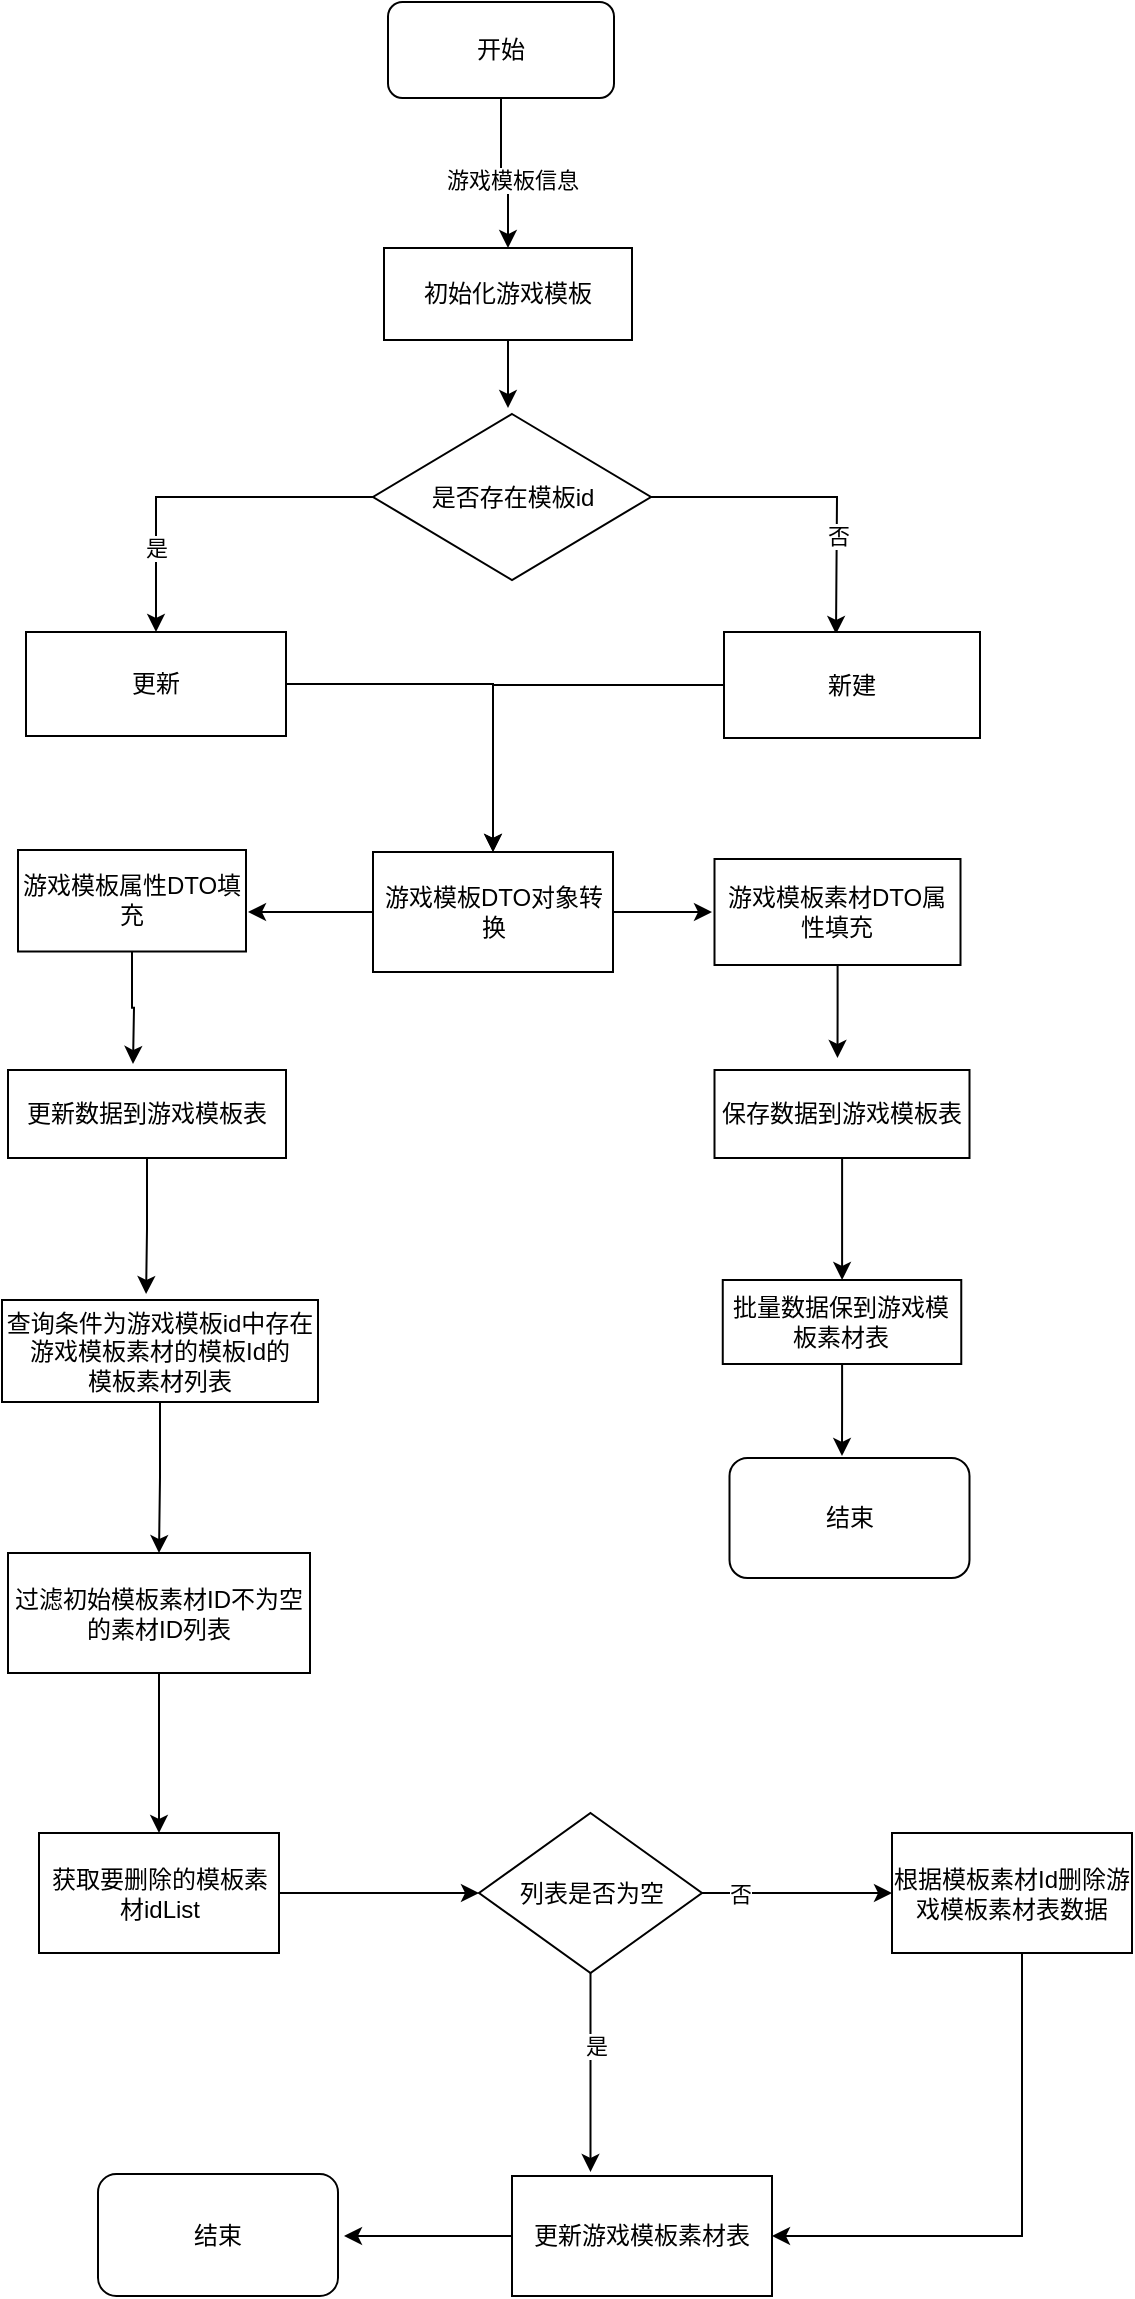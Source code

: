 <mxfile version="20.0.4" type="github">
  <diagram id="0Tklx7_lAxfijsAjSkI7" name="第 1 页">
    <mxGraphModel dx="1886" dy="793" grid="0" gridSize="10" guides="1" tooltips="1" connect="1" arrows="1" fold="1" page="1" pageScale="1" pageWidth="827" pageHeight="1169" math="0" shadow="0">
      <root>
        <mxCell id="0" />
        <mxCell id="1" parent="0" />
        <mxCell id="TxsUUksGF-29_J7jxnmf-2" style="edgeStyle=orthogonalEdgeStyle;rounded=0;orthogonalLoop=1;jettySize=auto;html=1;entryX=0.5;entryY=0;entryDx=0;entryDy=0;" edge="1" parent="1" source="TxsUUksGF-29_J7jxnmf-1" target="TxsUUksGF-29_J7jxnmf-14">
          <mxGeometry relative="1" as="geometry">
            <mxPoint x="432" y="374" as="targetPoint" />
          </mxGeometry>
        </mxCell>
        <mxCell id="TxsUUksGF-29_J7jxnmf-3" value="游戏模板信息" style="edgeLabel;html=1;align=center;verticalAlign=middle;resizable=0;points=[];" vertex="1" connectable="0" parent="TxsUUksGF-29_J7jxnmf-2">
          <mxGeometry x="0.127" y="2" relative="1" as="geometry">
            <mxPoint as="offset" />
          </mxGeometry>
        </mxCell>
        <mxCell id="TxsUUksGF-29_J7jxnmf-1" value="开始" style="rounded=1;whiteSpace=wrap;html=1;" vertex="1" parent="1">
          <mxGeometry x="374" y="275" width="113" height="48" as="geometry" />
        </mxCell>
        <mxCell id="TxsUUksGF-29_J7jxnmf-9" style="edgeStyle=orthogonalEdgeStyle;rounded=0;orthogonalLoop=1;jettySize=auto;html=1;" edge="1" parent="1" source="TxsUUksGF-29_J7jxnmf-7">
          <mxGeometry relative="1" as="geometry">
            <mxPoint x="598" y="591" as="targetPoint" />
          </mxGeometry>
        </mxCell>
        <mxCell id="TxsUUksGF-29_J7jxnmf-12" value="否" style="edgeLabel;html=1;align=center;verticalAlign=middle;resizable=0;points=[];" vertex="1" connectable="0" parent="TxsUUksGF-29_J7jxnmf-9">
          <mxGeometry x="0.378" relative="1" as="geometry">
            <mxPoint y="1" as="offset" />
          </mxGeometry>
        </mxCell>
        <mxCell id="TxsUUksGF-29_J7jxnmf-39" style="edgeStyle=orthogonalEdgeStyle;rounded=0;orthogonalLoop=1;jettySize=auto;html=1;" edge="1" parent="1" source="TxsUUksGF-29_J7jxnmf-7" target="TxsUUksGF-29_J7jxnmf-17">
          <mxGeometry relative="1" as="geometry" />
        </mxCell>
        <mxCell id="TxsUUksGF-29_J7jxnmf-40" value="是" style="edgeLabel;html=1;align=center;verticalAlign=middle;resizable=0;points=[];" vertex="1" connectable="0" parent="TxsUUksGF-29_J7jxnmf-39">
          <mxGeometry x="0.718" relative="1" as="geometry">
            <mxPoint y="-17" as="offset" />
          </mxGeometry>
        </mxCell>
        <mxCell id="TxsUUksGF-29_J7jxnmf-7" value="是否存在模板id" style="rhombus;whiteSpace=wrap;html=1;" vertex="1" parent="1">
          <mxGeometry x="366.5" y="481" width="139" height="83" as="geometry" />
        </mxCell>
        <mxCell id="TxsUUksGF-29_J7jxnmf-66" style="edgeStyle=orthogonalEdgeStyle;rounded=0;orthogonalLoop=1;jettySize=auto;html=1;" edge="1" parent="1" source="TxsUUksGF-29_J7jxnmf-14">
          <mxGeometry relative="1" as="geometry">
            <mxPoint x="434" y="478" as="targetPoint" />
          </mxGeometry>
        </mxCell>
        <mxCell id="TxsUUksGF-29_J7jxnmf-14" value="初始化游戏模板" style="rounded=0;whiteSpace=wrap;html=1;" vertex="1" parent="1">
          <mxGeometry x="372" y="398" width="124" height="46" as="geometry" />
        </mxCell>
        <mxCell id="TxsUUksGF-29_J7jxnmf-34" style="edgeStyle=orthogonalEdgeStyle;rounded=0;orthogonalLoop=1;jettySize=auto;html=1;" edge="1" parent="1" source="TxsUUksGF-29_J7jxnmf-17" target="TxsUUksGF-29_J7jxnmf-33">
          <mxGeometry relative="1" as="geometry" />
        </mxCell>
        <mxCell id="TxsUUksGF-29_J7jxnmf-17" value="更新" style="rounded=0;whiteSpace=wrap;html=1;" vertex="1" parent="1">
          <mxGeometry x="193" y="590" width="130" height="52" as="geometry" />
        </mxCell>
        <mxCell id="TxsUUksGF-29_J7jxnmf-35" style="edgeStyle=orthogonalEdgeStyle;rounded=0;orthogonalLoop=1;jettySize=auto;html=1;entryX=0.5;entryY=0;entryDx=0;entryDy=0;" edge="1" parent="1" source="TxsUUksGF-29_J7jxnmf-18" target="TxsUUksGF-29_J7jxnmf-33">
          <mxGeometry relative="1" as="geometry" />
        </mxCell>
        <mxCell id="TxsUUksGF-29_J7jxnmf-18" value="新建" style="rounded=0;whiteSpace=wrap;html=1;" vertex="1" parent="1">
          <mxGeometry x="542" y="590" width="128" height="53" as="geometry" />
        </mxCell>
        <mxCell id="TxsUUksGF-29_J7jxnmf-63" style="edgeStyle=orthogonalEdgeStyle;rounded=0;orthogonalLoop=1;jettySize=auto;html=1;" edge="1" parent="1" source="TxsUUksGF-29_J7jxnmf-19">
          <mxGeometry relative="1" as="geometry">
            <mxPoint x="598.75" y="803" as="targetPoint" />
          </mxGeometry>
        </mxCell>
        <mxCell id="TxsUUksGF-29_J7jxnmf-19" value="游戏模板素材DTO属性填充" style="rounded=0;whiteSpace=wrap;html=1;" vertex="1" parent="1">
          <mxGeometry x="537.25" y="703.5" width="123" height="53" as="geometry" />
        </mxCell>
        <mxCell id="TxsUUksGF-29_J7jxnmf-26" value="" style="edgeStyle=orthogonalEdgeStyle;rounded=0;orthogonalLoop=1;jettySize=auto;html=1;" edge="1" parent="1" source="TxsUUksGF-29_J7jxnmf-21" target="TxsUUksGF-29_J7jxnmf-25">
          <mxGeometry relative="1" as="geometry" />
        </mxCell>
        <mxCell id="TxsUUksGF-29_J7jxnmf-21" value="保存数据到游戏模板表" style="whiteSpace=wrap;html=1;rounded=0;" vertex="1" parent="1">
          <mxGeometry x="537.25" y="809" width="127.5" height="44" as="geometry" />
        </mxCell>
        <mxCell id="TxsUUksGF-29_J7jxnmf-29" style="edgeStyle=orthogonalEdgeStyle;rounded=0;orthogonalLoop=1;jettySize=auto;html=1;" edge="1" parent="1" source="TxsUUksGF-29_J7jxnmf-25">
          <mxGeometry relative="1" as="geometry">
            <mxPoint x="601.005" y="1002" as="targetPoint" />
          </mxGeometry>
        </mxCell>
        <mxCell id="TxsUUksGF-29_J7jxnmf-25" value="批量数据保到游戏模板素材表" style="whiteSpace=wrap;html=1;rounded=0;" vertex="1" parent="1">
          <mxGeometry x="541.38" y="914" width="119.25" height="42" as="geometry" />
        </mxCell>
        <mxCell id="TxsUUksGF-29_J7jxnmf-27" value="结束" style="rounded=1;whiteSpace=wrap;html=1;" vertex="1" parent="1">
          <mxGeometry x="544.75" y="1003" width="120" height="60" as="geometry" />
        </mxCell>
        <mxCell id="TxsUUksGF-29_J7jxnmf-36" style="edgeStyle=orthogonalEdgeStyle;rounded=0;orthogonalLoop=1;jettySize=auto;html=1;" edge="1" parent="1" source="TxsUUksGF-29_J7jxnmf-33">
          <mxGeometry relative="1" as="geometry">
            <mxPoint x="536" y="730" as="targetPoint" />
          </mxGeometry>
        </mxCell>
        <mxCell id="TxsUUksGF-29_J7jxnmf-37" style="edgeStyle=orthogonalEdgeStyle;rounded=0;orthogonalLoop=1;jettySize=auto;html=1;" edge="1" parent="1" source="TxsUUksGF-29_J7jxnmf-33">
          <mxGeometry relative="1" as="geometry">
            <mxPoint x="304" y="730" as="targetPoint" />
          </mxGeometry>
        </mxCell>
        <mxCell id="TxsUUksGF-29_J7jxnmf-33" value="游戏模板DTO对象转换" style="rounded=0;whiteSpace=wrap;html=1;" vertex="1" parent="1">
          <mxGeometry x="366.5" y="700" width="120" height="60" as="geometry" />
        </mxCell>
        <mxCell id="TxsUUksGF-29_J7jxnmf-62" style="edgeStyle=orthogonalEdgeStyle;rounded=0;orthogonalLoop=1;jettySize=auto;html=1;" edge="1" parent="1" source="TxsUUksGF-29_J7jxnmf-38">
          <mxGeometry relative="1" as="geometry">
            <mxPoint x="246.5" y="806" as="targetPoint" />
          </mxGeometry>
        </mxCell>
        <mxCell id="TxsUUksGF-29_J7jxnmf-38" value="游戏模板属性DTO填充" style="rounded=0;whiteSpace=wrap;html=1;" vertex="1" parent="1">
          <mxGeometry x="189" y="699" width="114" height="50.75" as="geometry" />
        </mxCell>
        <mxCell id="TxsUUksGF-29_J7jxnmf-64" style="edgeStyle=orthogonalEdgeStyle;rounded=0;orthogonalLoop=1;jettySize=auto;html=1;entryX=0.456;entryY=-0.059;entryDx=0;entryDy=0;entryPerimeter=0;" edge="1" parent="1" source="TxsUUksGF-29_J7jxnmf-43" target="TxsUUksGF-29_J7jxnmf-44">
          <mxGeometry relative="1" as="geometry" />
        </mxCell>
        <mxCell id="TxsUUksGF-29_J7jxnmf-43" value="更新数据到游戏模板表" style="whiteSpace=wrap;html=1;rounded=0;" vertex="1" parent="1">
          <mxGeometry x="184" y="809" width="139" height="44" as="geometry" />
        </mxCell>
        <mxCell id="TxsUUksGF-29_J7jxnmf-47" value="" style="edgeStyle=orthogonalEdgeStyle;rounded=0;orthogonalLoop=1;jettySize=auto;html=1;" edge="1" parent="1" source="TxsUUksGF-29_J7jxnmf-44" target="TxsUUksGF-29_J7jxnmf-46">
          <mxGeometry relative="1" as="geometry" />
        </mxCell>
        <mxCell id="TxsUUksGF-29_J7jxnmf-44" value="查询条件为游戏模板id中存在游戏模板素材的模板Id的&lt;br&gt;模板素材列表" style="whiteSpace=wrap;html=1;rounded=0;" vertex="1" parent="1">
          <mxGeometry x="181" y="924" width="158" height="51" as="geometry" />
        </mxCell>
        <mxCell id="TxsUUksGF-29_J7jxnmf-49" value="" style="edgeStyle=orthogonalEdgeStyle;rounded=0;orthogonalLoop=1;jettySize=auto;html=1;" edge="1" parent="1" source="TxsUUksGF-29_J7jxnmf-46" target="TxsUUksGF-29_J7jxnmf-48">
          <mxGeometry relative="1" as="geometry" />
        </mxCell>
        <mxCell id="TxsUUksGF-29_J7jxnmf-46" value="过滤初始模板素材ID不为空的素材ID列表" style="whiteSpace=wrap;html=1;rounded=0;" vertex="1" parent="1">
          <mxGeometry x="184" y="1050.5" width="151" height="60" as="geometry" />
        </mxCell>
        <mxCell id="TxsUUksGF-29_J7jxnmf-51" value="" style="edgeStyle=orthogonalEdgeStyle;rounded=0;orthogonalLoop=1;jettySize=auto;html=1;" edge="1" parent="1" source="TxsUUksGF-29_J7jxnmf-48" target="TxsUUksGF-29_J7jxnmf-50">
          <mxGeometry relative="1" as="geometry" />
        </mxCell>
        <UserObject label="获取要删除的模板素材idList" tooltip="获取初始模板素材id不包含编辑的模板素材id的素材ID列表" id="TxsUUksGF-29_J7jxnmf-48">
          <mxCell style="whiteSpace=wrap;html=1;rounded=0;" vertex="1" parent="1">
            <mxGeometry x="199.5" y="1190.5" width="120" height="60" as="geometry" />
          </mxCell>
        </UserObject>
        <mxCell id="TxsUUksGF-29_J7jxnmf-53" value="" style="edgeStyle=orthogonalEdgeStyle;rounded=0;orthogonalLoop=1;jettySize=auto;html=1;" edge="1" parent="1" source="TxsUUksGF-29_J7jxnmf-50" target="TxsUUksGF-29_J7jxnmf-52">
          <mxGeometry relative="1" as="geometry" />
        </mxCell>
        <mxCell id="TxsUUksGF-29_J7jxnmf-54" value="否" style="edgeLabel;html=1;align=center;verticalAlign=middle;resizable=0;points=[];" vertex="1" connectable="0" parent="TxsUUksGF-29_J7jxnmf-53">
          <mxGeometry x="-0.611" relative="1" as="geometry">
            <mxPoint as="offset" />
          </mxGeometry>
        </mxCell>
        <mxCell id="TxsUUksGF-29_J7jxnmf-55" style="edgeStyle=orthogonalEdgeStyle;rounded=0;orthogonalLoop=1;jettySize=auto;html=1;" edge="1" parent="1" source="TxsUUksGF-29_J7jxnmf-50">
          <mxGeometry relative="1" as="geometry">
            <mxPoint x="475.25" y="1360" as="targetPoint" />
          </mxGeometry>
        </mxCell>
        <mxCell id="TxsUUksGF-29_J7jxnmf-56" value="是" style="edgeLabel;html=1;align=center;verticalAlign=middle;resizable=0;points=[];" vertex="1" connectable="0" parent="TxsUUksGF-29_J7jxnmf-55">
          <mxGeometry x="-0.266" y="2" relative="1" as="geometry">
            <mxPoint as="offset" />
          </mxGeometry>
        </mxCell>
        <mxCell id="TxsUUksGF-29_J7jxnmf-50" value="列表是否为空" style="rhombus;whiteSpace=wrap;html=1;rounded=0;" vertex="1" parent="1">
          <mxGeometry x="419.5" y="1180.5" width="111.5" height="80" as="geometry" />
        </mxCell>
        <mxCell id="TxsUUksGF-29_J7jxnmf-57" style="edgeStyle=orthogonalEdgeStyle;rounded=0;orthogonalLoop=1;jettySize=auto;html=1;entryX=1;entryY=0.5;entryDx=0;entryDy=0;" edge="1" parent="1" source="TxsUUksGF-29_J7jxnmf-52" target="TxsUUksGF-29_J7jxnmf-58">
          <mxGeometry relative="1" as="geometry">
            <mxPoint x="666" y="1389" as="targetPoint" />
            <Array as="points">
              <mxPoint x="691" y="1392" />
            </Array>
          </mxGeometry>
        </mxCell>
        <mxCell id="TxsUUksGF-29_J7jxnmf-52" value="根据模板素材Id删除游戏模板素材表数据" style="rounded=0;whiteSpace=wrap;html=1;" vertex="1" parent="1">
          <mxGeometry x="626" y="1190.5" width="120" height="60" as="geometry" />
        </mxCell>
        <mxCell id="TxsUUksGF-29_J7jxnmf-59" style="edgeStyle=orthogonalEdgeStyle;rounded=0;orthogonalLoop=1;jettySize=auto;html=1;" edge="1" parent="1" source="TxsUUksGF-29_J7jxnmf-58">
          <mxGeometry relative="1" as="geometry">
            <mxPoint x="352" y="1392" as="targetPoint" />
          </mxGeometry>
        </mxCell>
        <mxCell id="TxsUUksGF-29_J7jxnmf-58" value="更新游戏模板素材表" style="rounded=0;whiteSpace=wrap;html=1;" vertex="1" parent="1">
          <mxGeometry x="436" y="1362" width="130" height="60" as="geometry" />
        </mxCell>
        <mxCell id="TxsUUksGF-29_J7jxnmf-60" value="结束" style="rounded=1;whiteSpace=wrap;html=1;" vertex="1" parent="1">
          <mxGeometry x="229" y="1361" width="120" height="61" as="geometry" />
        </mxCell>
      </root>
    </mxGraphModel>
  </diagram>
</mxfile>

